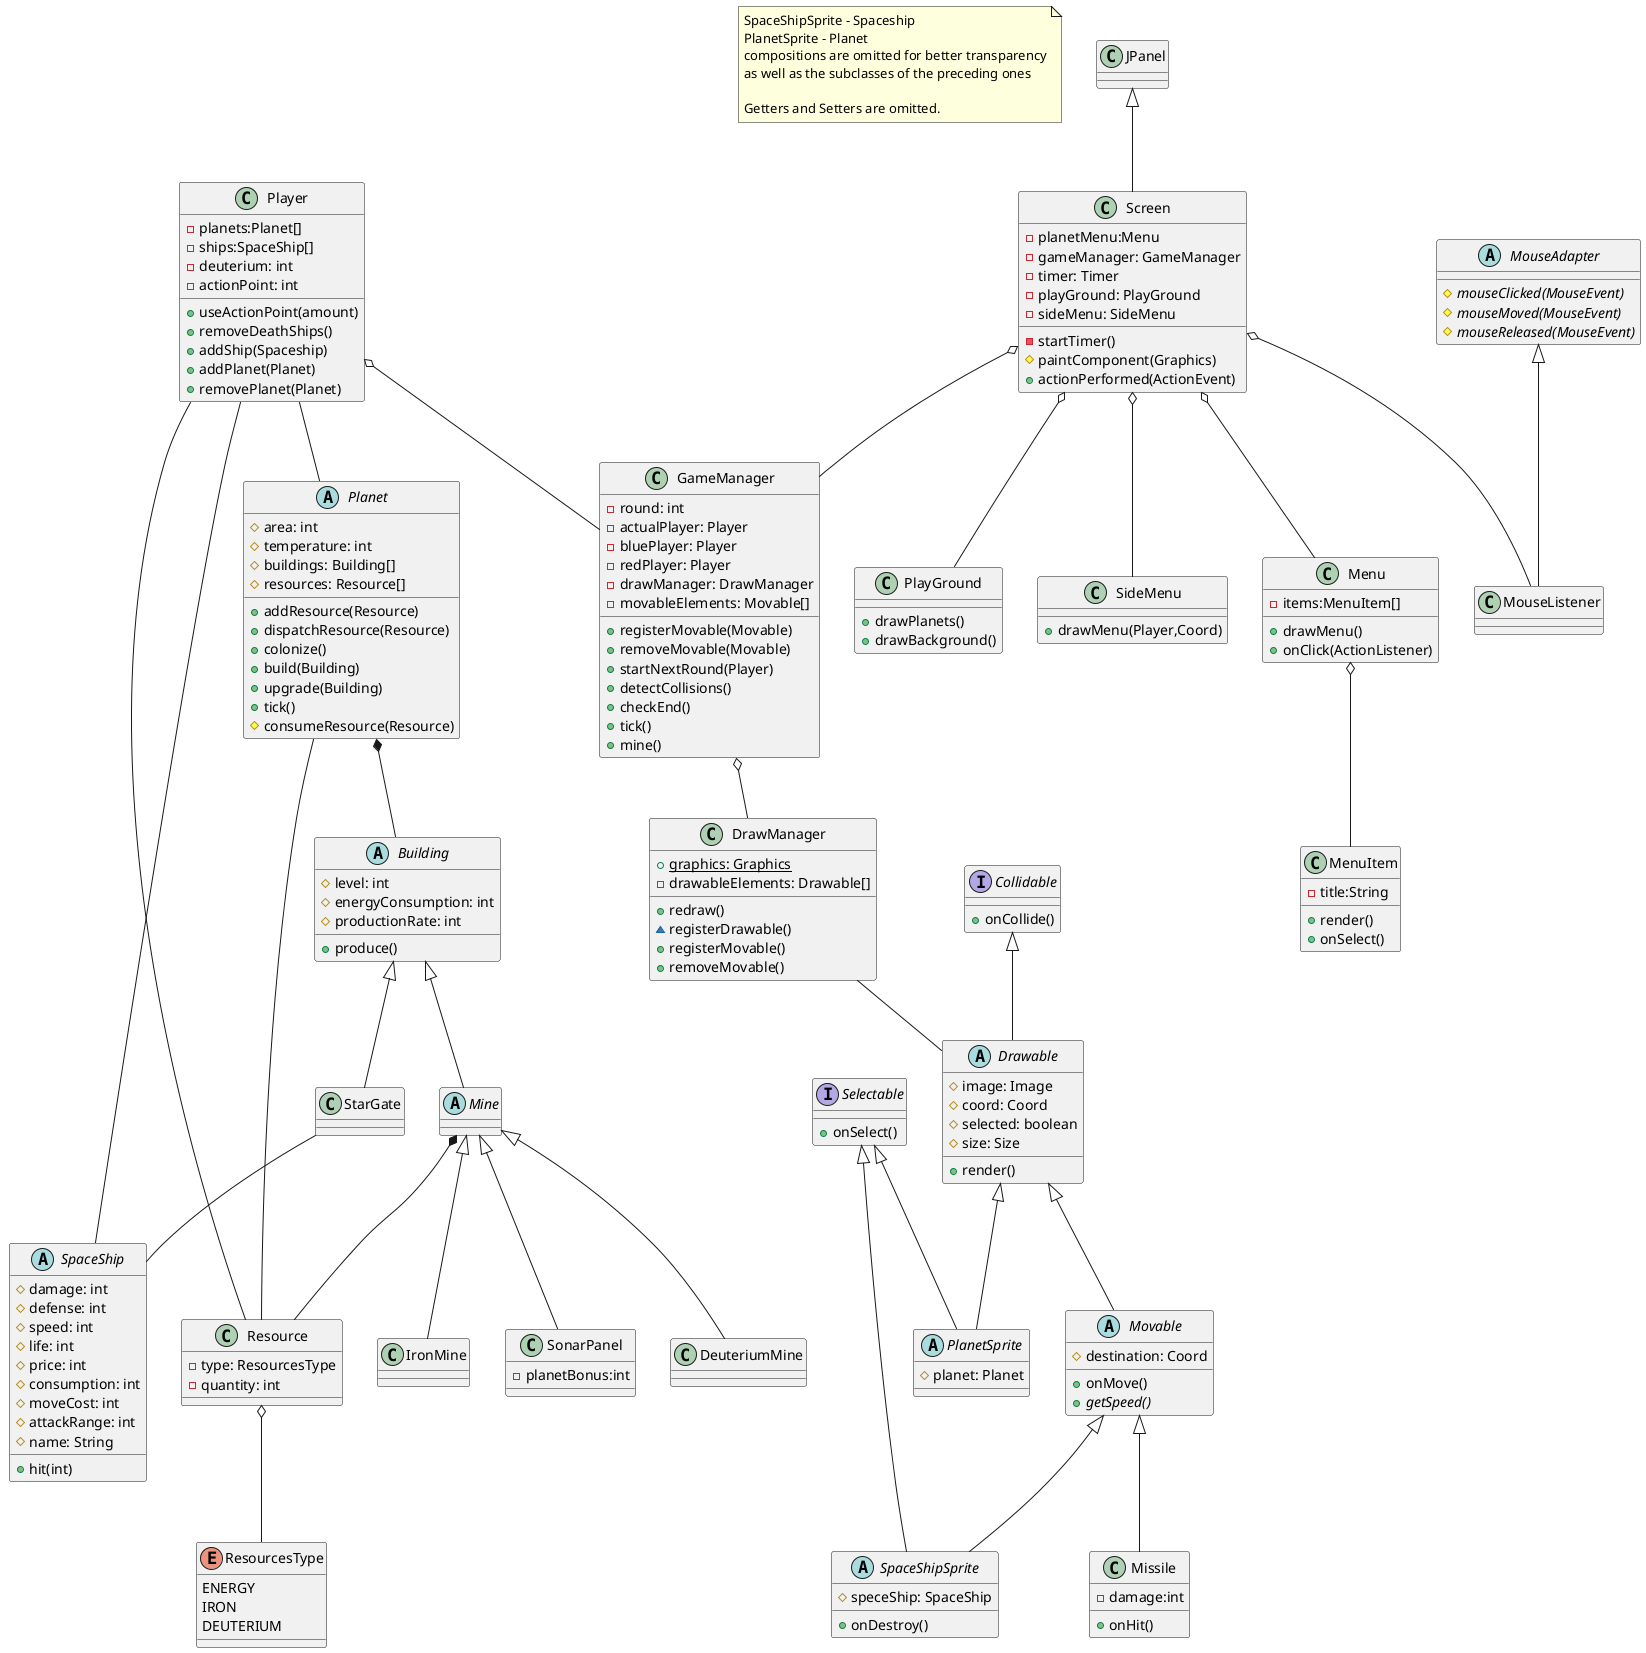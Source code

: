 @startuml

note as Note
    SpaceShipSprite - Spaceship
    PlanetSprite - Planet
    compositions are omitted for better transparency
    as well as the subclasses of the preceding ones

    Getters and Setters are omitted.
end note

class GameManager{
    -round: int
    -actualPlayer: Player
    -bluePlayer: Player
    -redPlayer: Player
    -drawManager: DrawManager
    -movableElements: Movable[]
    +registerMovable(Movable)
    +removeMovable(Movable)
    +startNextRound(Player)
    +detectCollisions()
    +checkEnd()
    +tick()
    +mine()
}
class Player{
    -planets:Planet[]
    -ships:SpaceShip[]
    -deuterium: int
    -actionPoint: int
    +useActionPoint(amount)
    +removeDeathShips()
    +addShip(Spaceship)
    +addPlanet(Planet)
    +removePlanet(Planet)
}

abstract class Planet{
    #area: int
    #temperature: int
    #buildings: Building[]
    #resources: Resource[]
    +addResource(Resource)
    +dispatchResource(Resource)
    +colonize()
    +build(Building)
    +upgrade(Building)
    +tick()
    #consumeResource(Resource)
}

class Resource{
    -type: ResourcesType
    -quantity: int
}

abstract class SpaceShip{
    #damage: int
    #defense: int
    #speed: int
    #life: int
    #price: int
    #consumption: int
    #moveCost: int
    #attackRange: int
    #name: String
    +hit(int)
}

abstract class Building{
    #level: int
    #energyConsumption: int
    #productionRate: int
    +produce()
}

class DeuteriumMine{
}

class IronMine{
}

class SonarPanel{
    -planetBonus:int
}

class StarGate{
}

abstract class Mine{

}

class JPanel{}

class Screen{
    -planetMenu:Menu
    -gameManager: GameManager
    -timer: Timer
    -playGround: PlayGround
    -sideMenu: SideMenu
    -startTimer()
    #paintComponent(Graphics)
    +actionPerformed(ActionEvent)
}

class Menu{
    -items:MenuItem[]
    +drawMenu()
    +onClick(ActionListener)
}

class MenuItem{
    -title:String
    +render()
    +onSelect()
}

class PlayGround{
    +drawPlanets()
    +drawBackground()
}

class SideMenu{
    +drawMenu(Player,Coord)
}

class DrawManager{
    {static}+graphics: Graphics
    -drawableElements: Drawable[]
    +redraw()
    ~registerDrawable()
    +registerMovable()
    +removeMovable()
}


abstract class Drawable{
    #image: Image
    #coord: Coord
    #selected: boolean
    #size: Size
    +render()
}

abstract class Movable{
    #destination: Coord
    +onMove()
    {abstract}+getSpeed()
}

interface Selectable{
    +onSelect()
}

interface Collidable{
    +onCollide()
}

class Missile{
    -damage:int
    +onHit()
}

abstract class SpaceShipSprite{
    #speceShip: SpaceShip
    +onDestroy()
}

abstract class PlanetSprite{
    #planet: Planet
}

abstract class MouseAdapter{
    {abstract}#mouseClicked(MouseEvent)
    {abstract}#mouseMoved(MouseEvent)
    {abstract}#mouseReleased(MouseEvent)
}

class MouseListener{}

enum ResourcesType{
    ENERGY
    IRON
    DEUTERIUM
}

MouseAdapter <|--MouseListener
Screen o-- MouseListener

Player o-- GameManager
Planet -- Resource
Planet *-- Building

Building <|-- Mine
Building <|-- StarGate
Mine <|-- SonarPanel
Mine <|-- IronMine
Mine <|-- DeuteriumMine
Mine *-- Resource
StarGate -- SpaceShip
Resource o-- ResourcesType
JPanel <|-- Screen

Screen o-- Menu
Screen o-- PlayGround
Screen o-- SideMenu
Menu o-- MenuItem
Screen o-- GameManager
GameManager o-- DrawManager

Player -- SpaceShip
Player -- Planet
Player -- Resource

DrawManager -- Drawable
Drawable <|-- Movable

Selectable <|-- SpaceShipSprite
Selectable <|-- PlanetSprite
Drawable <|-- PlanetSprite
Movable <|-- SpaceShipSprite
Collidable <|-- Drawable
Movable <|-- Missile


@enduml